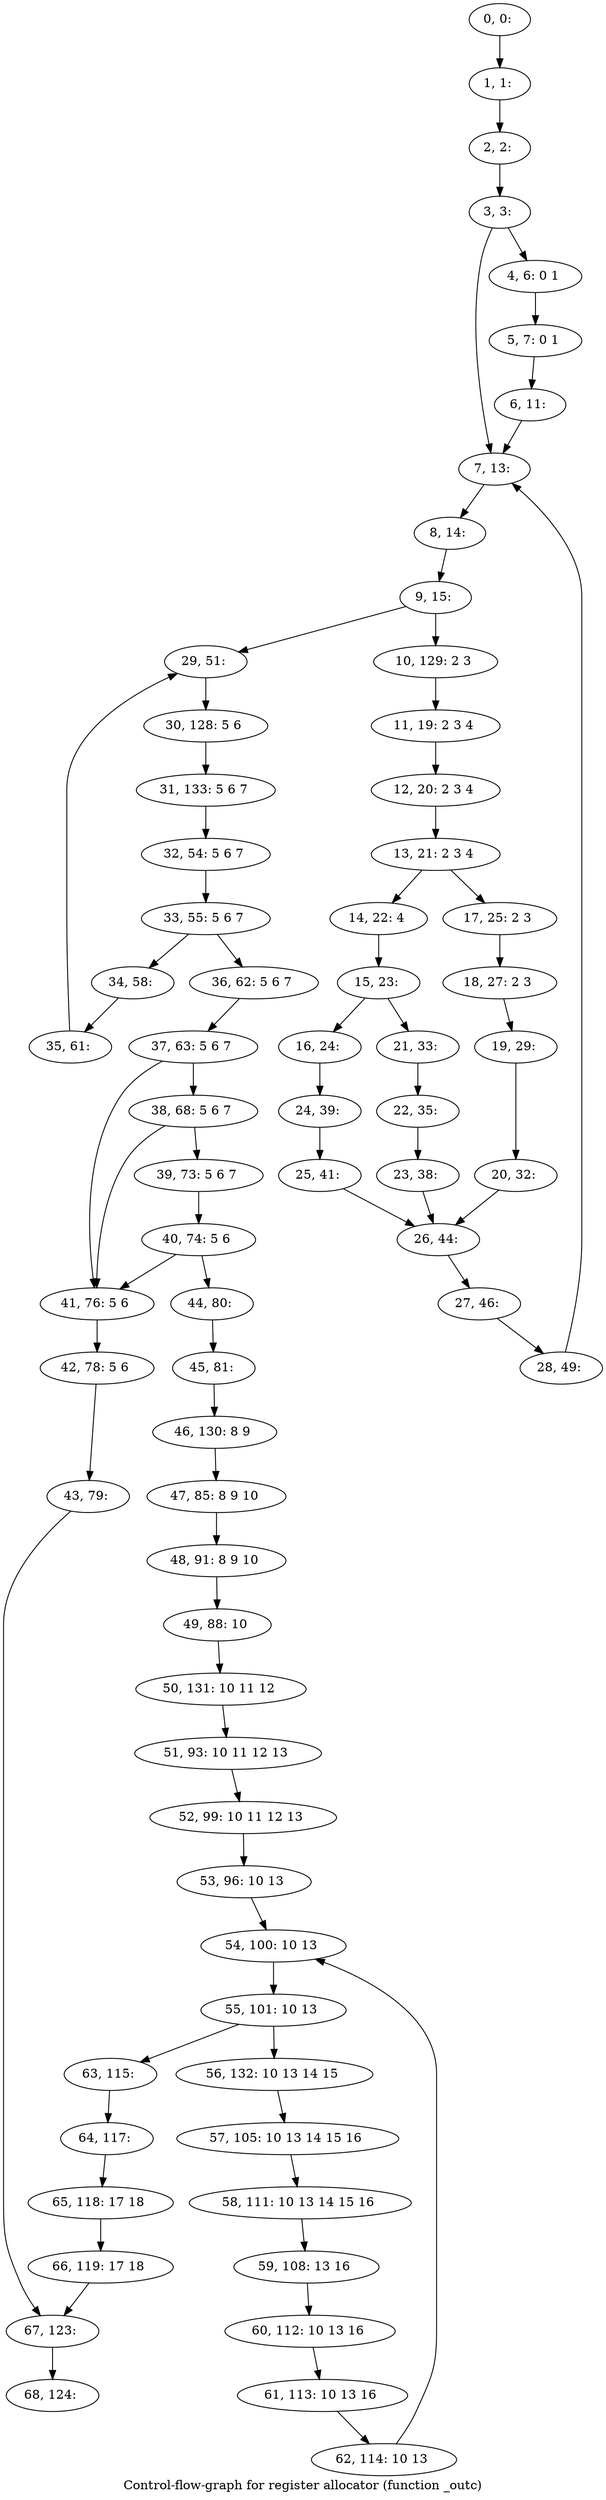 digraph G {
graph [label="Control-flow-graph for register allocator (function _outc)"]
0[label="0, 0: "];
1[label="1, 1: "];
2[label="2, 2: "];
3[label="3, 3: "];
4[label="4, 6: 0 1 "];
5[label="5, 7: 0 1 "];
6[label="6, 11: "];
7[label="7, 13: "];
8[label="8, 14: "];
9[label="9, 15: "];
10[label="10, 129: 2 3 "];
11[label="11, 19: 2 3 4 "];
12[label="12, 20: 2 3 4 "];
13[label="13, 21: 2 3 4 "];
14[label="14, 22: 4 "];
15[label="15, 23: "];
16[label="16, 24: "];
17[label="17, 25: 2 3 "];
18[label="18, 27: 2 3 "];
19[label="19, 29: "];
20[label="20, 32: "];
21[label="21, 33: "];
22[label="22, 35: "];
23[label="23, 38: "];
24[label="24, 39: "];
25[label="25, 41: "];
26[label="26, 44: "];
27[label="27, 46: "];
28[label="28, 49: "];
29[label="29, 51: "];
30[label="30, 128: 5 6 "];
31[label="31, 133: 5 6 7 "];
32[label="32, 54: 5 6 7 "];
33[label="33, 55: 5 6 7 "];
34[label="34, 58: "];
35[label="35, 61: "];
36[label="36, 62: 5 6 7 "];
37[label="37, 63: 5 6 7 "];
38[label="38, 68: 5 6 7 "];
39[label="39, 73: 5 6 7 "];
40[label="40, 74: 5 6 "];
41[label="41, 76: 5 6 "];
42[label="42, 78: 5 6 "];
43[label="43, 79: "];
44[label="44, 80: "];
45[label="45, 81: "];
46[label="46, 130: 8 9 "];
47[label="47, 85: 8 9 10 "];
48[label="48, 91: 8 9 10 "];
49[label="49, 88: 10 "];
50[label="50, 131: 10 11 12 "];
51[label="51, 93: 10 11 12 13 "];
52[label="52, 99: 10 11 12 13 "];
53[label="53, 96: 10 13 "];
54[label="54, 100: 10 13 "];
55[label="55, 101: 10 13 "];
56[label="56, 132: 10 13 14 15 "];
57[label="57, 105: 10 13 14 15 16 "];
58[label="58, 111: 10 13 14 15 16 "];
59[label="59, 108: 13 16 "];
60[label="60, 112: 10 13 16 "];
61[label="61, 113: 10 13 16 "];
62[label="62, 114: 10 13 "];
63[label="63, 115: "];
64[label="64, 117: "];
65[label="65, 118: 17 18 "];
66[label="66, 119: 17 18 "];
67[label="67, 123: "];
68[label="68, 124: "];
0->1 ;
1->2 ;
2->3 ;
3->4 ;
3->7 ;
4->5 ;
5->6 ;
6->7 ;
7->8 ;
8->9 ;
9->10 ;
9->29 ;
10->11 ;
11->12 ;
12->13 ;
13->14 ;
13->17 ;
14->15 ;
15->16 ;
15->21 ;
16->24 ;
17->18 ;
18->19 ;
19->20 ;
20->26 ;
21->22 ;
22->23 ;
23->26 ;
24->25 ;
25->26 ;
26->27 ;
27->28 ;
28->7 ;
29->30 ;
30->31 ;
31->32 ;
32->33 ;
33->34 ;
33->36 ;
34->35 ;
35->29 ;
36->37 ;
37->38 ;
37->41 ;
38->39 ;
38->41 ;
39->40 ;
40->41 ;
40->44 ;
41->42 ;
42->43 ;
43->67 ;
44->45 ;
45->46 ;
46->47 ;
47->48 ;
48->49 ;
49->50 ;
50->51 ;
51->52 ;
52->53 ;
53->54 ;
54->55 ;
55->56 ;
55->63 ;
56->57 ;
57->58 ;
58->59 ;
59->60 ;
60->61 ;
61->62 ;
62->54 ;
63->64 ;
64->65 ;
65->66 ;
66->67 ;
67->68 ;
}
